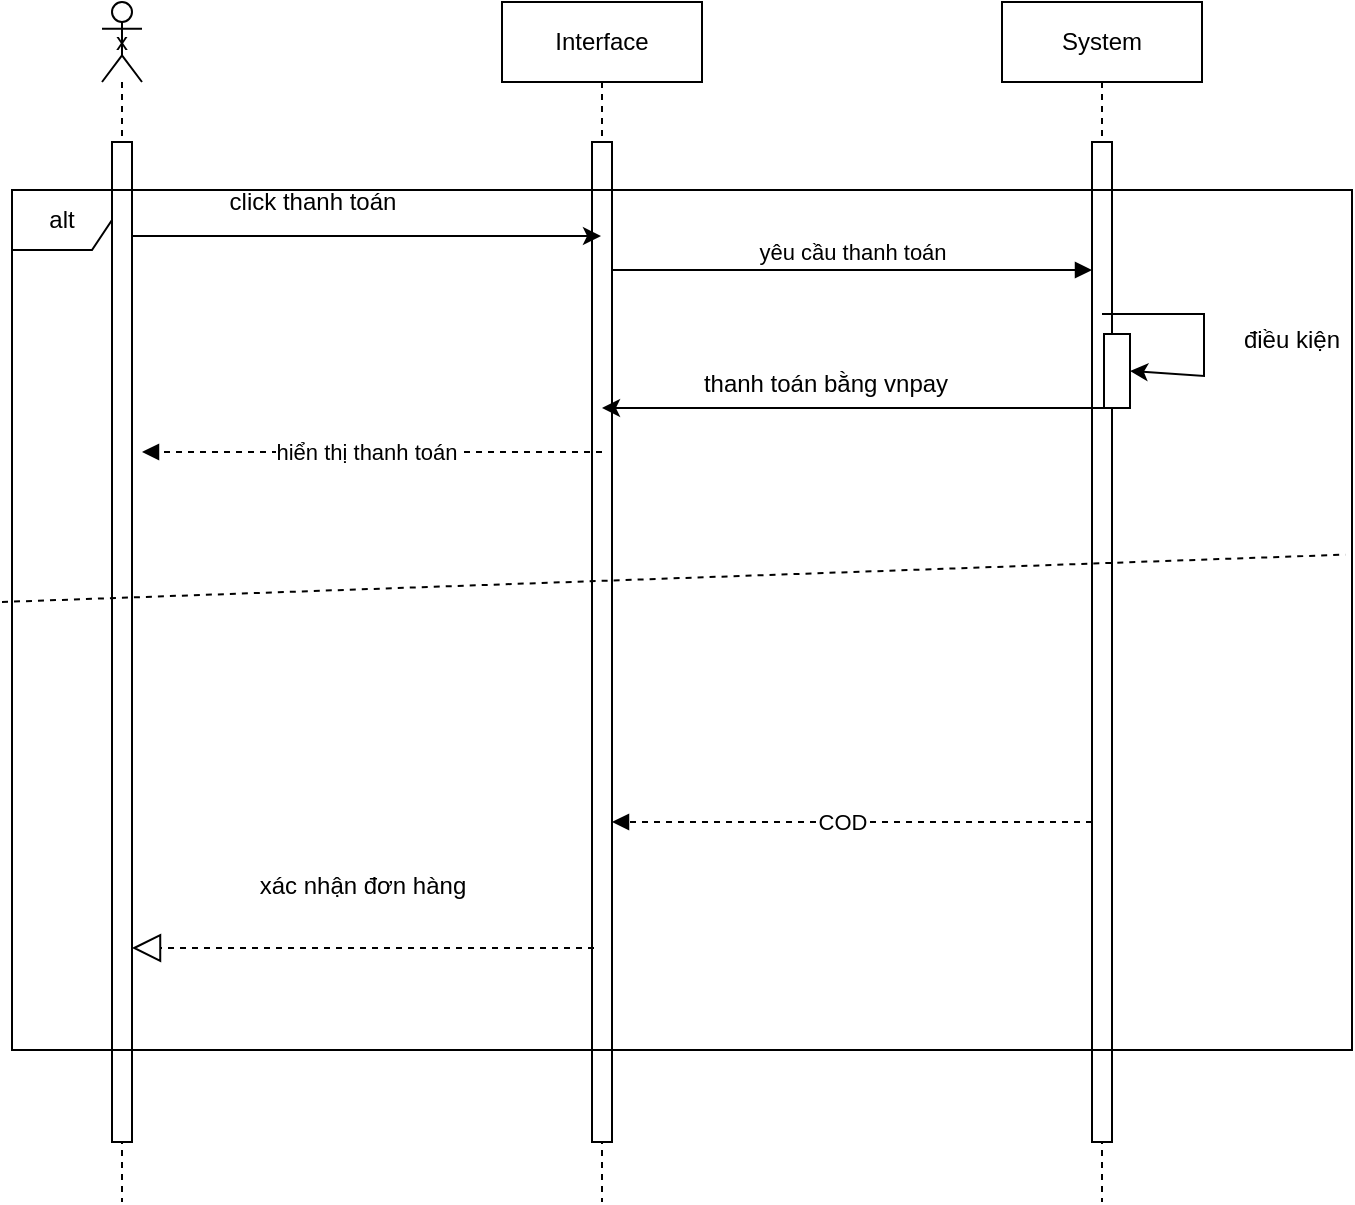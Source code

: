 <mxfile version="28.2.8">
  <diagram name="Page-1" id="M6xzAvkIdS-rGivdAH_g">
    <mxGraphModel dx="1389" dy="765" grid="0" gridSize="10" guides="1" tooltips="1" connect="1" arrows="1" fold="1" page="1" pageScale="1" pageWidth="850" pageHeight="1100" math="0" shadow="0">
      <root>
        <mxCell id="0" />
        <mxCell id="1" parent="0" />
        <mxCell id="N-gkE7z5c-s5zheIP97m-254" value="x" style="shape=umlLifeline;perimeter=lifelinePerimeter;whiteSpace=wrap;html=1;container=1;dropTarget=0;collapsible=0;recursiveResize=0;outlineConnect=0;portConstraint=eastwest;newEdgeStyle={&quot;curved&quot;:0,&quot;rounded&quot;:0};participant=umlActor;" vertex="1" parent="1">
          <mxGeometry x="113" y="114" width="20" height="600" as="geometry" />
        </mxCell>
        <mxCell id="N-gkE7z5c-s5zheIP97m-255" value="" style="html=1;points=[[0,0,0,0,5],[0,1,0,0,-5],[1,0,0,0,5],[1,1,0,0,-5]];perimeter=orthogonalPerimeter;outlineConnect=0;targetShapes=umlLifeline;portConstraint=eastwest;newEdgeStyle={&quot;curved&quot;:0,&quot;rounded&quot;:0};" vertex="1" parent="N-gkE7z5c-s5zheIP97m-254">
          <mxGeometry x="5" y="70" width="10" height="500" as="geometry" />
        </mxCell>
        <mxCell id="N-gkE7z5c-s5zheIP97m-256" value="Interface" style="shape=umlLifeline;perimeter=lifelinePerimeter;whiteSpace=wrap;html=1;container=1;dropTarget=0;collapsible=0;recursiveResize=0;outlineConnect=0;portConstraint=eastwest;newEdgeStyle={&quot;curved&quot;:0,&quot;rounded&quot;:0};" vertex="1" parent="1">
          <mxGeometry x="313" y="114" width="100" height="600" as="geometry" />
        </mxCell>
        <mxCell id="N-gkE7z5c-s5zheIP97m-257" value="" style="html=1;points=[[0,0,0,0,5],[0,1,0,0,-5],[1,0,0,0,5],[1,1,0,0,-5]];perimeter=orthogonalPerimeter;outlineConnect=0;targetShapes=umlLifeline;portConstraint=eastwest;newEdgeStyle={&quot;curved&quot;:0,&quot;rounded&quot;:0};" vertex="1" parent="N-gkE7z5c-s5zheIP97m-256">
          <mxGeometry x="45" y="70" width="10" height="500" as="geometry" />
        </mxCell>
        <mxCell id="N-gkE7z5c-s5zheIP97m-258" value="System" style="shape=umlLifeline;perimeter=lifelinePerimeter;whiteSpace=wrap;html=1;container=1;dropTarget=0;collapsible=0;recursiveResize=0;outlineConnect=0;portConstraint=eastwest;newEdgeStyle={&quot;curved&quot;:0,&quot;rounded&quot;:0};" vertex="1" parent="1">
          <mxGeometry x="563" y="114" width="100" height="600" as="geometry" />
        </mxCell>
        <mxCell id="N-gkE7z5c-s5zheIP97m-259" value="" style="html=1;points=[[0,0,0,0,5],[0,1,0,0,-5],[1,0,0,0,5],[1,1,0,0,-5]];perimeter=orthogonalPerimeter;outlineConnect=0;targetShapes=umlLifeline;portConstraint=eastwest;newEdgeStyle={&quot;curved&quot;:0,&quot;rounded&quot;:0};" vertex="1" parent="N-gkE7z5c-s5zheIP97m-258">
          <mxGeometry x="45" y="70" width="10" height="500" as="geometry" />
        </mxCell>
        <mxCell id="N-gkE7z5c-s5zheIP97m-275" value="" style="html=1;verticalAlign=bottom;labelBackgroundColor=none;endArrow=block;endFill=1;dashed=1;" edge="1" parent="1" source="N-gkE7z5c-s5zheIP97m-259" target="N-gkE7z5c-s5zheIP97m-257">
          <mxGeometry width="160" relative="1" as="geometry">
            <mxPoint x="603" y="524" as="sourcePoint" />
            <mxPoint x="383" y="524" as="targetPoint" />
            <Array as="points">
              <mxPoint x="538" y="524" />
            </Array>
          </mxGeometry>
        </mxCell>
        <mxCell id="N-gkE7z5c-s5zheIP97m-276" value="COD" style="edgeLabel;html=1;align=center;verticalAlign=middle;resizable=0;points=[];" vertex="1" connectable="0" parent="N-gkE7z5c-s5zheIP97m-275">
          <mxGeometry x="0.371" y="2" relative="1" as="geometry">
            <mxPoint x="39" y="-2" as="offset" />
          </mxGeometry>
        </mxCell>
        <mxCell id="N-gkE7z5c-s5zheIP97m-281" value="yêu cầu thanh toán" style="html=1;verticalAlign=bottom;endArrow=block;curved=0;rounded=0;" edge="1" parent="1">
          <mxGeometry width="80" relative="1" as="geometry">
            <mxPoint x="368.0" y="248" as="sourcePoint" />
            <mxPoint x="608.0" y="248" as="targetPoint" />
            <Array as="points">
              <mxPoint x="483" y="248" />
            </Array>
          </mxGeometry>
        </mxCell>
        <mxCell id="N-gkE7z5c-s5zheIP97m-293" value="" style="rounded=0;whiteSpace=wrap;html=1;" vertex="1" parent="1">
          <mxGeometry x="614" y="280" width="13" height="37" as="geometry" />
        </mxCell>
        <mxCell id="N-gkE7z5c-s5zheIP97m-303" value="alt" style="shape=umlFrame;whiteSpace=wrap;html=1;pointerEvents=0;recursiveResize=0;container=1;collapsible=0;width=50;" vertex="1" parent="1">
          <mxGeometry x="68" y="208" width="670" height="430" as="geometry" />
        </mxCell>
        <mxCell id="N-gkE7z5c-s5zheIP97m-308" value="" style="html=1;verticalAlign=bottom;labelBackgroundColor=none;endArrow=block;endFill=1;dashed=1;" edge="1" parent="N-gkE7z5c-s5zheIP97m-303">
          <mxGeometry width="160" relative="1" as="geometry">
            <mxPoint x="295" y="131" as="sourcePoint" />
            <mxPoint x="65" y="131" as="targetPoint" />
            <Array as="points">
              <mxPoint x="240" y="131" />
            </Array>
          </mxGeometry>
        </mxCell>
        <mxCell id="N-gkE7z5c-s5zheIP97m-309" value="hiển thị thanh toán" style="edgeLabel;html=1;align=center;verticalAlign=middle;resizable=0;points=[];" vertex="1" connectable="0" parent="N-gkE7z5c-s5zheIP97m-308">
          <mxGeometry x="0.371" y="2" relative="1" as="geometry">
            <mxPoint x="39" y="-2" as="offset" />
          </mxGeometry>
        </mxCell>
        <mxCell id="N-gkE7z5c-s5zheIP97m-319" value="" style="endArrow=classic;html=1;rounded=0;entryX=1;entryY=0.5;entryDx=0;entryDy=0;" edge="1" parent="1" source="N-gkE7z5c-s5zheIP97m-258" target="N-gkE7z5c-s5zheIP97m-293">
          <mxGeometry width="50" height="50" relative="1" as="geometry">
            <mxPoint x="668" y="231" as="sourcePoint" />
            <mxPoint x="671" y="384" as="targetPoint" />
            <Array as="points">
              <mxPoint x="664" y="270" />
              <mxPoint x="664" y="301" />
            </Array>
          </mxGeometry>
        </mxCell>
        <mxCell id="N-gkE7z5c-s5zheIP97m-320" value="điều kiện" style="text;html=1;whiteSpace=wrap;strokeColor=none;fillColor=none;align=center;verticalAlign=middle;rounded=0;" vertex="1" parent="1">
          <mxGeometry x="678" y="268" width="60" height="30" as="geometry" />
        </mxCell>
        <mxCell id="N-gkE7z5c-s5zheIP97m-321" value="" style="endArrow=classic;html=1;rounded=0;" edge="1" parent="1" source="N-gkE7z5c-s5zheIP97m-255" target="N-gkE7z5c-s5zheIP97m-256">
          <mxGeometry width="50" height="50" relative="1" as="geometry">
            <mxPoint x="414" y="303" as="sourcePoint" />
            <mxPoint x="353" y="248" as="targetPoint" />
            <Array as="points">
              <mxPoint x="252" y="231" />
            </Array>
          </mxGeometry>
        </mxCell>
        <mxCell id="N-gkE7z5c-s5zheIP97m-322" value="click thanh toán" style="text;html=1;whiteSpace=wrap;strokeColor=none;fillColor=none;align=center;verticalAlign=middle;rounded=0;" vertex="1" parent="1">
          <mxGeometry x="144" y="199" width="149" height="30" as="geometry" />
        </mxCell>
        <mxCell id="N-gkE7z5c-s5zheIP97m-323" value="" style="endArrow=classic;html=1;rounded=0;exitX=0;exitY=1;exitDx=0;exitDy=0;" edge="1" parent="1" source="N-gkE7z5c-s5zheIP97m-293" target="N-gkE7z5c-s5zheIP97m-256">
          <mxGeometry width="50" height="50" relative="1" as="geometry">
            <mxPoint x="417" y="286" as="sourcePoint" />
            <mxPoint x="467" y="236" as="targetPoint" />
          </mxGeometry>
        </mxCell>
        <mxCell id="N-gkE7z5c-s5zheIP97m-324" value="thanh toán bằng vnpay" style="text;html=1;whiteSpace=wrap;strokeColor=none;fillColor=none;align=center;verticalAlign=middle;rounded=0;" vertex="1" parent="1">
          <mxGeometry x="389" y="290" width="172" height="30" as="geometry" />
        </mxCell>
        <mxCell id="N-gkE7z5c-s5zheIP97m-376" value="" style="endArrow=none;dashed=1;html=1;rounded=0;entryX=0.995;entryY=0.424;entryDx=0;entryDy=0;entryPerimeter=0;" edge="1" parent="1" target="N-gkE7z5c-s5zheIP97m-303">
          <mxGeometry width="50" height="50" relative="1" as="geometry">
            <mxPoint x="63" y="414" as="sourcePoint" />
            <mxPoint x="675" y="439" as="targetPoint" />
          </mxGeometry>
        </mxCell>
        <mxCell id="N-gkE7z5c-s5zheIP97m-377" value="" style="endArrow=block;dashed=1;endFill=0;endSize=12;html=1;rounded=0;" edge="1" parent="1" target="N-gkE7z5c-s5zheIP97m-255">
          <mxGeometry width="160" relative="1" as="geometry">
            <mxPoint x="359" y="587" as="sourcePoint" />
            <mxPoint x="730" y="587" as="targetPoint" />
          </mxGeometry>
        </mxCell>
        <mxCell id="N-gkE7z5c-s5zheIP97m-378" value="xác nhận đơn hàng" style="text;html=1;whiteSpace=wrap;strokeColor=none;fillColor=none;align=center;verticalAlign=middle;rounded=0;" vertex="1" parent="1">
          <mxGeometry x="146" y="541" width="195" height="30" as="geometry" />
        </mxCell>
      </root>
    </mxGraphModel>
  </diagram>
</mxfile>

